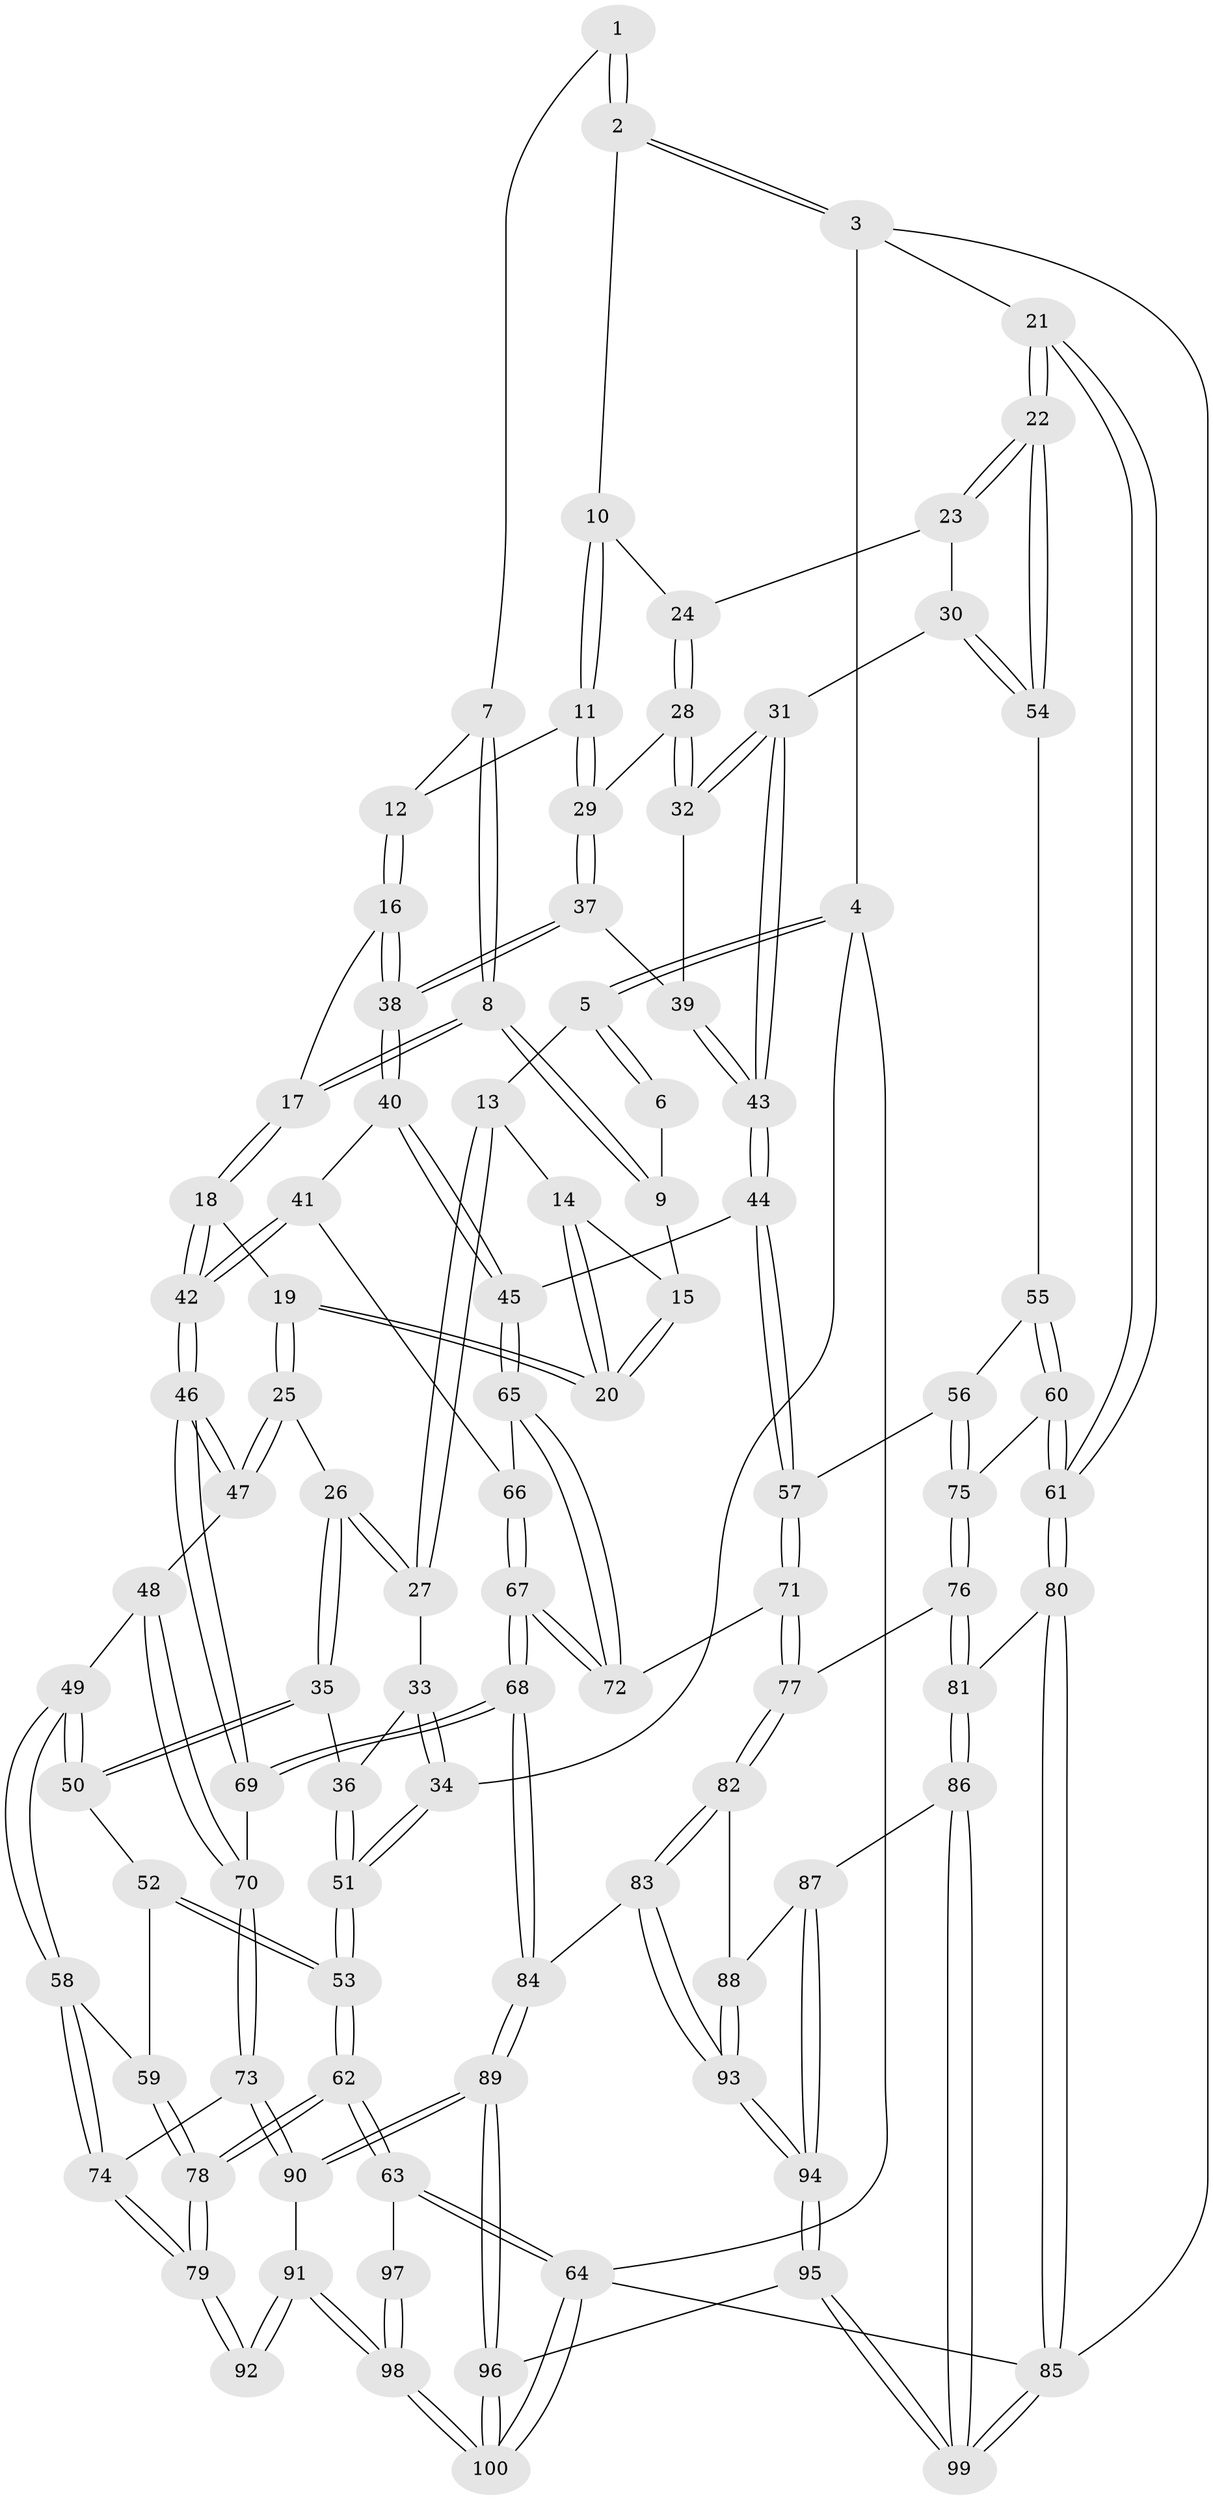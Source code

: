// coarse degree distribution, {3: 0.43333333333333335, 5: 0.2, 4: 0.2, 7: 0.1, 2: 0.03333333333333333, 6: 0.03333333333333333}
// Generated by graph-tools (version 1.1) at 2025/05/03/04/25 22:05:20]
// undirected, 100 vertices, 247 edges
graph export_dot {
graph [start="1"]
  node [color=gray90,style=filled];
  1 [pos="+0.6276167136946978+0"];
  2 [pos="+0.8148132163912805+0"];
  3 [pos="+1+0"];
  4 [pos="+0+0"];
  5 [pos="+0+0"];
  6 [pos="+0.3628975453362506+0"];
  7 [pos="+0.6098240620343806+0"];
  8 [pos="+0.49456282428851556+0.11902222466835939"];
  9 [pos="+0.35802328551624507+0"];
  10 [pos="+0.8115472808320241+0.022081814613658348"];
  11 [pos="+0.6646343892720955+0.1481772551468611"];
  12 [pos="+0.6153429309600511+0.002545281011735867"];
  13 [pos="+0.2055700699330432+0.09835585535922636"];
  14 [pos="+0.2463305043155919+0.07433472531078182"];
  15 [pos="+0.3425217852401695+0"];
  16 [pos="+0.5482941853969409+0.20365404336240672"];
  17 [pos="+0.4932466243202949+0.19201829663523398"];
  18 [pos="+0.41699248361383967+0.21751406643544854"];
  19 [pos="+0.3827991108236332+0.20525387761784922"];
  20 [pos="+0.3721759303667973+0.1670602779724491"];
  21 [pos="+1+0.2216256718792243"];
  22 [pos="+1+0.23066901295379794"];
  23 [pos="+0.8384439702948397+0.07283301025011331"];
  24 [pos="+0.826089933170549+0.059591368876047233"];
  25 [pos="+0.24086424879979293+0.23945428399746022"];
  26 [pos="+0.22555302189795992+0.24043178665868334"];
  27 [pos="+0.20063527598111602+0.142763170947864"];
  28 [pos="+0.7687492625221111+0.22010637621069723"];
  29 [pos="+0.6440021870856437+0.19020227567038414"];
  30 [pos="+0.9060148126531217+0.3084245315931302"];
  31 [pos="+0.8419989169463892+0.3096656831370178"];
  32 [pos="+0.8010264281732966+0.2655731927537446"];
  33 [pos="+0.052519504812894614+0.10778798923620032"];
  34 [pos="+0+0"];
  35 [pos="+0.15609292202659478+0.2988262573973314"];
  36 [pos="+0.1281733767551346+0.29069709665616417"];
  37 [pos="+0.5961318500873806+0.21804751756169638"];
  38 [pos="+0.5889735510162932+0.22082884280737716"];
  39 [pos="+0.6995087246569961+0.2810615894146561"];
  40 [pos="+0.6025753450518861+0.31215766664126116"];
  41 [pos="+0.4364181310229509+0.40309161145233247"];
  42 [pos="+0.42366792232508393+0.3997245943372334"];
  43 [pos="+0.750685096087964+0.383295161046408"];
  44 [pos="+0.7199100718124911+0.41602261732986456"];
  45 [pos="+0.6549639073912956+0.41603430701014127"];
  46 [pos="+0.3970909530873542+0.4207932068354866"];
  47 [pos="+0.3618656844578751+0.42391949530914835"];
  48 [pos="+0.3274478695243805+0.4358007282509267"];
  49 [pos="+0.21412612778529724+0.43869656089583525"];
  50 [pos="+0.16276208582612645+0.3384990357075395"];
  51 [pos="+0+0.30523304542783924"];
  52 [pos="+0.11799621202676296+0.3851532734573893"];
  53 [pos="+0+0.5794420777673953"];
  54 [pos="+0.9074015462624304+0.3087783623471688"];
  55 [pos="+0.9111837160393014+0.3907260625024952"];
  56 [pos="+0.7773072833217757+0.4865718342517762"];
  57 [pos="+0.7630870274718159+0.47932506630715066"];
  58 [pos="+0.18972222202352193+0.5227578057835485"];
  59 [pos="+0.04353096833279209+0.5471444560135661"];
  60 [pos="+0.9259032033623914+0.4918722004050689"];
  61 [pos="+1+0.5076937275879224"];
  62 [pos="+0+0.6258905844343697"];
  63 [pos="+0+1"];
  64 [pos="+0+1"];
  65 [pos="+0.6047880647636944+0.46777042290173537"];
  66 [pos="+0.43761692863878965+0.40380568441488995"];
  67 [pos="+0.5382014735131246+0.6190017384938983"];
  68 [pos="+0.4848882095860301+0.6763174212659288"];
  69 [pos="+0.4206429628094464+0.6578521327712578"];
  70 [pos="+0.31128082552703595+0.6689692751353077"];
  71 [pos="+0.7018925022476576+0.6133360720136667"];
  72 [pos="+0.5806908368429595+0.5839686721528996"];
  73 [pos="+0.28229398155941593+0.6767398421875521"];
  74 [pos="+0.2817945056928382+0.6767025033760306"];
  75 [pos="+0.8760840024275299+0.5513960823089996"];
  76 [pos="+0.8765340956179246+0.6228032275985483"];
  77 [pos="+0.7682668515288019+0.6755905019072456"];
  78 [pos="+0+0.6259973427187401"];
  79 [pos="+0.16787223618984193+0.7476329776954278"];
  80 [pos="+1+0.6693255240976952"];
  81 [pos="+0.9495231455718092+0.6741638364061395"];
  82 [pos="+0.7514956708056808+0.7316653911348792"];
  83 [pos="+0.5871906444501871+0.7684740302587809"];
  84 [pos="+0.4950565648568205+0.6986908558100796"];
  85 [pos="+1+1"];
  86 [pos="+0.8932161086413355+0.8534630109552941"];
  87 [pos="+0.8331299906306046+0.835717327057984"];
  88 [pos="+0.7600754059169069+0.7518695147862904"];
  89 [pos="+0.40184708053639145+0.9860810771669847"];
  90 [pos="+0.36064159238207266+0.9525796723505638"];
  91 [pos="+0.18975609572906194+0.9013811163791323"];
  92 [pos="+0.165236640518427+0.8078880578944221"];
  93 [pos="+0.6377103025696738+0.95490327974131"];
  94 [pos="+0.6398911311431615+0.9906323188350376"];
  95 [pos="+0.6041067656218403+1"];
  96 [pos="+0.46984230073421157+1"];
  97 [pos="+0.10450865158087427+0.8419648633127151"];
  98 [pos="+0+1"];
  99 [pos="+1+1"];
  100 [pos="+0+1"];
  1 -- 2;
  1 -- 2;
  1 -- 7;
  2 -- 3;
  2 -- 3;
  2 -- 10;
  3 -- 4;
  3 -- 21;
  3 -- 85;
  4 -- 5;
  4 -- 5;
  4 -- 34;
  4 -- 64;
  5 -- 6;
  5 -- 6;
  5 -- 13;
  6 -- 9;
  7 -- 8;
  7 -- 8;
  7 -- 12;
  8 -- 9;
  8 -- 9;
  8 -- 17;
  8 -- 17;
  9 -- 15;
  10 -- 11;
  10 -- 11;
  10 -- 24;
  11 -- 12;
  11 -- 29;
  11 -- 29;
  12 -- 16;
  12 -- 16;
  13 -- 14;
  13 -- 27;
  13 -- 27;
  14 -- 15;
  14 -- 20;
  14 -- 20;
  15 -- 20;
  15 -- 20;
  16 -- 17;
  16 -- 38;
  16 -- 38;
  17 -- 18;
  17 -- 18;
  18 -- 19;
  18 -- 42;
  18 -- 42;
  19 -- 20;
  19 -- 20;
  19 -- 25;
  19 -- 25;
  21 -- 22;
  21 -- 22;
  21 -- 61;
  21 -- 61;
  22 -- 23;
  22 -- 23;
  22 -- 54;
  22 -- 54;
  23 -- 24;
  23 -- 30;
  24 -- 28;
  24 -- 28;
  25 -- 26;
  25 -- 47;
  25 -- 47;
  26 -- 27;
  26 -- 27;
  26 -- 35;
  26 -- 35;
  27 -- 33;
  28 -- 29;
  28 -- 32;
  28 -- 32;
  29 -- 37;
  29 -- 37;
  30 -- 31;
  30 -- 54;
  30 -- 54;
  31 -- 32;
  31 -- 32;
  31 -- 43;
  31 -- 43;
  32 -- 39;
  33 -- 34;
  33 -- 34;
  33 -- 36;
  34 -- 51;
  34 -- 51;
  35 -- 36;
  35 -- 50;
  35 -- 50;
  36 -- 51;
  36 -- 51;
  37 -- 38;
  37 -- 38;
  37 -- 39;
  38 -- 40;
  38 -- 40;
  39 -- 43;
  39 -- 43;
  40 -- 41;
  40 -- 45;
  40 -- 45;
  41 -- 42;
  41 -- 42;
  41 -- 66;
  42 -- 46;
  42 -- 46;
  43 -- 44;
  43 -- 44;
  44 -- 45;
  44 -- 57;
  44 -- 57;
  45 -- 65;
  45 -- 65;
  46 -- 47;
  46 -- 47;
  46 -- 69;
  46 -- 69;
  47 -- 48;
  48 -- 49;
  48 -- 70;
  48 -- 70;
  49 -- 50;
  49 -- 50;
  49 -- 58;
  49 -- 58;
  50 -- 52;
  51 -- 53;
  51 -- 53;
  52 -- 53;
  52 -- 53;
  52 -- 59;
  53 -- 62;
  53 -- 62;
  54 -- 55;
  55 -- 56;
  55 -- 60;
  55 -- 60;
  56 -- 57;
  56 -- 75;
  56 -- 75;
  57 -- 71;
  57 -- 71;
  58 -- 59;
  58 -- 74;
  58 -- 74;
  59 -- 78;
  59 -- 78;
  60 -- 61;
  60 -- 61;
  60 -- 75;
  61 -- 80;
  61 -- 80;
  62 -- 63;
  62 -- 63;
  62 -- 78;
  62 -- 78;
  63 -- 64;
  63 -- 64;
  63 -- 97;
  64 -- 85;
  64 -- 100;
  64 -- 100;
  65 -- 66;
  65 -- 72;
  65 -- 72;
  66 -- 67;
  66 -- 67;
  67 -- 68;
  67 -- 68;
  67 -- 72;
  67 -- 72;
  68 -- 69;
  68 -- 69;
  68 -- 84;
  68 -- 84;
  69 -- 70;
  70 -- 73;
  70 -- 73;
  71 -- 72;
  71 -- 77;
  71 -- 77;
  73 -- 74;
  73 -- 90;
  73 -- 90;
  74 -- 79;
  74 -- 79;
  75 -- 76;
  75 -- 76;
  76 -- 77;
  76 -- 81;
  76 -- 81;
  77 -- 82;
  77 -- 82;
  78 -- 79;
  78 -- 79;
  79 -- 92;
  79 -- 92;
  80 -- 81;
  80 -- 85;
  80 -- 85;
  81 -- 86;
  81 -- 86;
  82 -- 83;
  82 -- 83;
  82 -- 88;
  83 -- 84;
  83 -- 93;
  83 -- 93;
  84 -- 89;
  84 -- 89;
  85 -- 99;
  85 -- 99;
  86 -- 87;
  86 -- 99;
  86 -- 99;
  87 -- 88;
  87 -- 94;
  87 -- 94;
  88 -- 93;
  88 -- 93;
  89 -- 90;
  89 -- 90;
  89 -- 96;
  89 -- 96;
  90 -- 91;
  91 -- 92;
  91 -- 92;
  91 -- 98;
  91 -- 98;
  93 -- 94;
  93 -- 94;
  94 -- 95;
  94 -- 95;
  95 -- 96;
  95 -- 99;
  95 -- 99;
  96 -- 100;
  96 -- 100;
  97 -- 98;
  97 -- 98;
  98 -- 100;
  98 -- 100;
}
